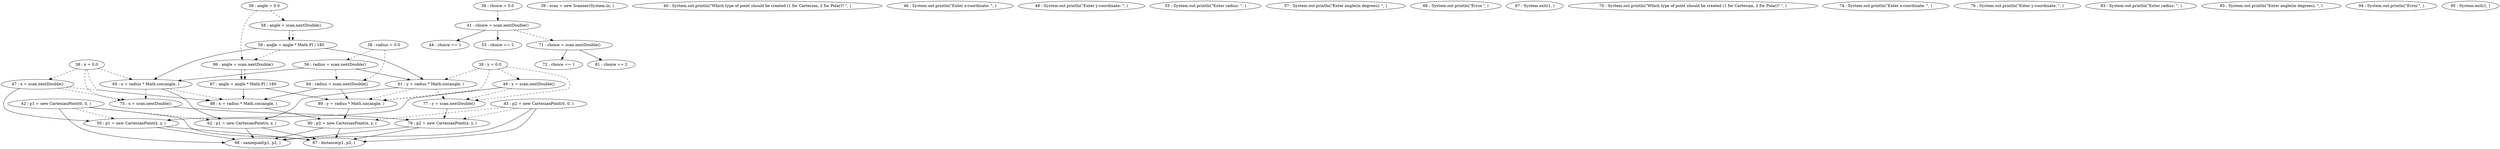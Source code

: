 digraph G {
"38 : x = 0.0"
"38 : x = 0.0" -> "88 : x = radius * Math.cos(angle, )" [style=dashed]
"38 : x = 0.0" -> "47 : x = scan.nextDouble()" [style=dashed]
"38 : x = 0.0" -> "60 : x = radius * Math.cos(angle, )" [style=dashed]
"38 : x = 0.0" -> "75 : x = scan.nextDouble()" [style=dashed]
"38 : y = 0.0"
"38 : y = 0.0" -> "49 : y = scan.nextDouble()" [style=dashed]
"38 : y = 0.0" -> "61 : y = radius * Math.sin(angle, )" [style=dashed]
"38 : y = 0.0" -> "77 : y = scan.nextDouble()" [style=dashed]
"38 : y = 0.0" -> "89 : y = radius * Math.sin(angle, )" [style=dashed]
"38 : choice = 0.0"
"38 : choice = 0.0" -> "41 : choice = scan.nextDouble()" [style=dashed]
"38 : radius = 0.0"
"38 : radius = 0.0" -> "84 : radius = scan.nextDouble()" [style=dashed]
"38 : radius = 0.0" -> "56 : radius = scan.nextDouble()" [style=dashed]
"38 : angle = 0.0"
"38 : angle = 0.0" -> "58 : angle = scan.nextDouble()" [style=dashed]
"38 : angle = 0.0" -> "86 : angle = scan.nextDouble()" [style=dashed]
"39 : scan = new Scanner(System.in, )"
"40 : System.out.println(\"Which type of point should be created (1 for Cartesian, 2 for Polar)? \", )"
"41 : choice = scan.nextDouble()"
"41 : choice = scan.nextDouble()" -> "44 : choice == 1"
"41 : choice = scan.nextDouble()" -> "53 : choice == 2"
"41 : choice = scan.nextDouble()" -> "71 : choice = scan.nextDouble()" [style=dashed]
"42 : p1 = new CartesianPoint(0, 0, )"
"42 : p1 = new CartesianPoint(0, 0, )" -> "98 : samequad(p1, p2, )"
"42 : p1 = new CartesianPoint(0, 0, )" -> "97 : distance(p1, p2, )"
"42 : p1 = new CartesianPoint(0, 0, )" -> "50 : p1 = new CartesianPoint(x, y, )" [style=dashed]
"42 : p1 = new CartesianPoint(0, 0, )" -> "62 : p1 = new CartesianPoint(x, y, )" [style=dashed]
"43 : p2 = new CartesianPoint(0, 0, )"
"43 : p2 = new CartesianPoint(0, 0, )" -> "98 : samequad(p1, p2, )"
"43 : p2 = new CartesianPoint(0, 0, )" -> "97 : distance(p1, p2, )"
"43 : p2 = new CartesianPoint(0, 0, )" -> "78 : p2 = new CartesianPoint(x, y, )" [style=dashed]
"43 : p2 = new CartesianPoint(0, 0, )" -> "90 : p2 = new CartesianPoint(x, y, )" [style=dashed]
"44 : choice == 1"
"46 : System.out.println(\"Enter x-coordinate: \", )"
"47 : x = scan.nextDouble()"
"47 : x = scan.nextDouble()" -> "50 : p1 = new CartesianPoint(x, y, )"
"47 : x = scan.nextDouble()" -> "88 : x = radius * Math.cos(angle, )" [style=dashed]
"47 : x = scan.nextDouble()" -> "75 : x = scan.nextDouble()" [style=dashed]
"48 : System.out.println(\"Enter y-coordinate: \", )"
"49 : y = scan.nextDouble()"
"49 : y = scan.nextDouble()" -> "50 : p1 = new CartesianPoint(x, y, )"
"49 : y = scan.nextDouble()" -> "77 : y = scan.nextDouble()" [style=dashed]
"49 : y = scan.nextDouble()" -> "89 : y = radius * Math.sin(angle, )" [style=dashed]
"50 : p1 = new CartesianPoint(x, y, )"
"50 : p1 = new CartesianPoint(x, y, )" -> "98 : samequad(p1, p2, )"
"50 : p1 = new CartesianPoint(x, y, )" -> "97 : distance(p1, p2, )"
"53 : choice == 2"
"55 : System.out.println(\"Enter radius: \", )"
"56 : radius = scan.nextDouble()"
"56 : radius = scan.nextDouble()" -> "61 : y = radius * Math.sin(angle, )"
"56 : radius = scan.nextDouble()" -> "60 : x = radius * Math.cos(angle, )"
"56 : radius = scan.nextDouble()" -> "84 : radius = scan.nextDouble()" [style=dashed]
"57 : System.out.println(\"Enter angle(in degrees): \", )"
"58 : angle = scan.nextDouble()"
"58 : angle = scan.nextDouble()" -> "59 : angle = angle * Math.PI / 180"
"58 : angle = scan.nextDouble()" -> "59 : angle = angle * Math.PI / 180" [style=dashed]
"59 : angle = angle * Math.PI / 180"
"59 : angle = angle * Math.PI / 180" -> "61 : y = radius * Math.sin(angle, )"
"59 : angle = angle * Math.PI / 180" -> "60 : x = radius * Math.cos(angle, )"
"59 : angle = angle * Math.PI / 180" -> "86 : angle = scan.nextDouble()" [style=dashed]
"60 : x = radius * Math.cos(angle, )"
"60 : x = radius * Math.cos(angle, )" -> "62 : p1 = new CartesianPoint(x, y, )"
"60 : x = radius * Math.cos(angle, )" -> "88 : x = radius * Math.cos(angle, )" [style=dashed]
"60 : x = radius * Math.cos(angle, )" -> "75 : x = scan.nextDouble()" [style=dashed]
"61 : y = radius * Math.sin(angle, )"
"61 : y = radius * Math.sin(angle, )" -> "62 : p1 = new CartesianPoint(x, y, )"
"61 : y = radius * Math.sin(angle, )" -> "77 : y = scan.nextDouble()" [style=dashed]
"61 : y = radius * Math.sin(angle, )" -> "89 : y = radius * Math.sin(angle, )" [style=dashed]
"62 : p1 = new CartesianPoint(x, y, )"
"62 : p1 = new CartesianPoint(x, y, )" -> "98 : samequad(p1, p2, )"
"62 : p1 = new CartesianPoint(x, y, )" -> "97 : distance(p1, p2, )"
"66 : System.out.println(\"Error.\", )"
"67 : System.exit(1, )"
"70 : System.out.println(\"Which type of point should be created (1 for Cartesian, 2 for Polar)? \", )"
"71 : choice = scan.nextDouble()"
"71 : choice = scan.nextDouble()" -> "72 : choice == 1"
"71 : choice = scan.nextDouble()" -> "81 : choice == 2"
"72 : choice == 1"
"74 : System.out.println(\"Enter x-coordinate: \", )"
"75 : x = scan.nextDouble()"
"75 : x = scan.nextDouble()" -> "78 : p2 = new CartesianPoint(x, y, )"
"76 : System.out.println(\"Enter y-coordinate: \", )"
"77 : y = scan.nextDouble()"
"77 : y = scan.nextDouble()" -> "78 : p2 = new CartesianPoint(x, y, )"
"78 : p2 = new CartesianPoint(x, y, )"
"78 : p2 = new CartesianPoint(x, y, )" -> "98 : samequad(p1, p2, )"
"78 : p2 = new CartesianPoint(x, y, )" -> "97 : distance(p1, p2, )"
"81 : choice == 2"
"83 : System.out.println(\"Enter radius: \", )"
"84 : radius = scan.nextDouble()"
"84 : radius = scan.nextDouble()" -> "88 : x = radius * Math.cos(angle, )"
"84 : radius = scan.nextDouble()" -> "89 : y = radius * Math.sin(angle, )"
"85 : System.out.println(\"Enter angle(in degrees): \", )"
"86 : angle = scan.nextDouble()"
"86 : angle = scan.nextDouble()" -> "87 : angle = angle * Math.PI / 180"
"86 : angle = scan.nextDouble()" -> "87 : angle = angle * Math.PI / 180" [style=dashed]
"87 : angle = angle * Math.PI / 180"
"87 : angle = angle * Math.PI / 180" -> "88 : x = radius * Math.cos(angle, )"
"87 : angle = angle * Math.PI / 180" -> "89 : y = radius * Math.sin(angle, )"
"88 : x = radius * Math.cos(angle, )"
"88 : x = radius * Math.cos(angle, )" -> "90 : p2 = new CartesianPoint(x, y, )"
"89 : y = radius * Math.sin(angle, )"
"89 : y = radius * Math.sin(angle, )" -> "90 : p2 = new CartesianPoint(x, y, )"
"90 : p2 = new CartesianPoint(x, y, )"
"90 : p2 = new CartesianPoint(x, y, )" -> "98 : samequad(p1, p2, )"
"90 : p2 = new CartesianPoint(x, y, )" -> "97 : distance(p1, p2, )"
"94 : System.out.println(\"Error.\", )"
"95 : System.exit(1, )"
"97 : distance(p1, p2, )"
"98 : samequad(p1, p2, )"
}